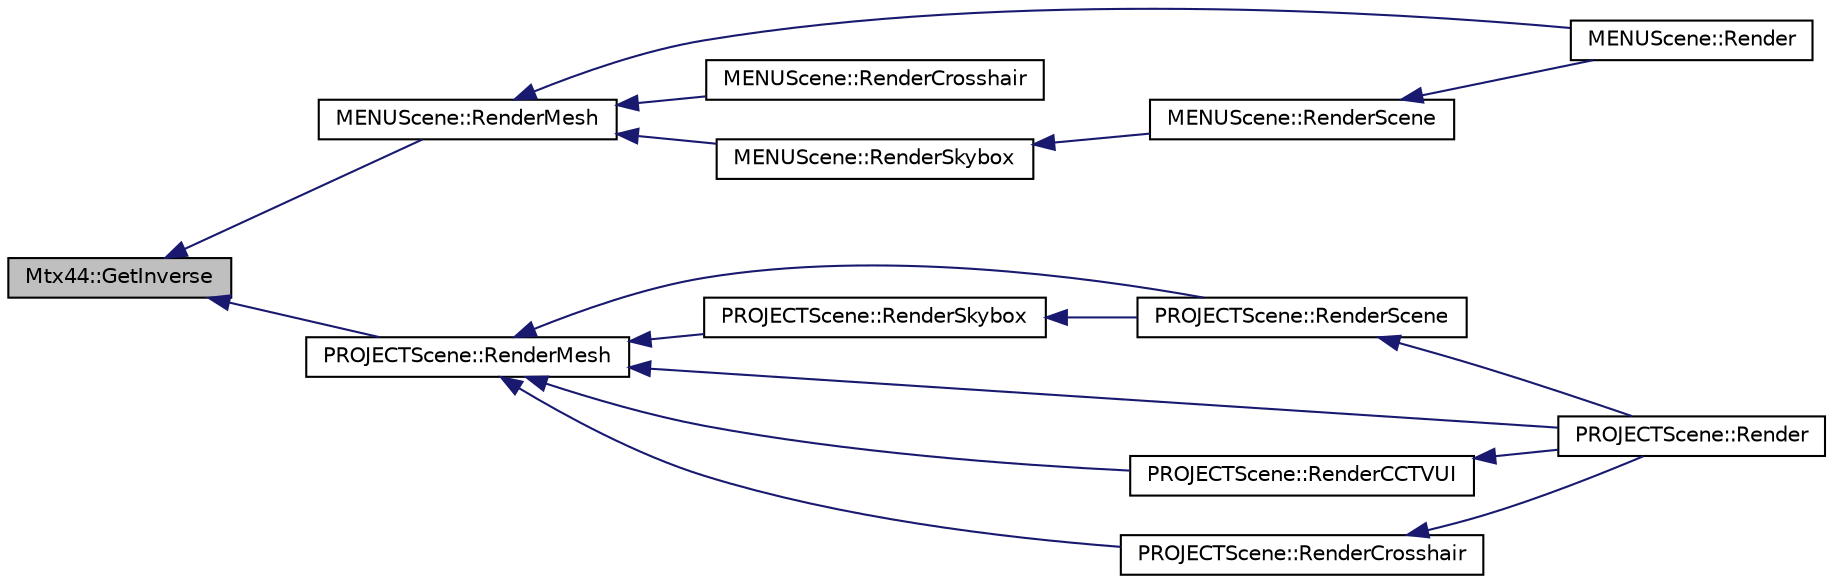 digraph "Mtx44::GetInverse"
{
  bgcolor="transparent";
  edge [fontname="Helvetica",fontsize="10",labelfontname="Helvetica",labelfontsize="10"];
  node [fontname="Helvetica",fontsize="10",shape=record];
  rankdir="LR";
  Node1 [label="Mtx44::GetInverse",height=0.2,width=0.4,color="black", fillcolor="grey75", style="filled", fontcolor="black"];
  Node1 -> Node2 [dir="back",color="midnightblue",fontsize="10",style="solid",fontname="Helvetica"];
  Node2 [label="MENUScene::RenderMesh",height=0.2,width=0.4,color="black",URL="$classMENUScene.html#a55b339ec6b3c56b131ae2abef630e486",tooltip="Render Mesh. "];
  Node2 -> Node3 [dir="back",color="midnightblue",fontsize="10",style="solid",fontname="Helvetica"];
  Node3 [label="MENUScene::Render",height=0.2,width=0.4,color="black",URL="$classMENUScene.html#a14c0bfb1f360fd99dbc81b66ea2dcc84",tooltip="Render. "];
  Node2 -> Node4 [dir="back",color="midnightblue",fontsize="10",style="solid",fontname="Helvetica"];
  Node4 [label="MENUScene::RenderCrosshair",height=0.2,width=0.4,color="black",URL="$classMENUScene.html#ac52b70e8fce47718a21cf3ea49df54e0",tooltip="Render Crosshair. "];
  Node2 -> Node5 [dir="back",color="midnightblue",fontsize="10",style="solid",fontname="Helvetica"];
  Node5 [label="MENUScene::RenderSkybox",height=0.2,width=0.4,color="black",URL="$classMENUScene.html#ac3d9413ea361c863b6751865c161c566",tooltip="Rendering the skybox. "];
  Node5 -> Node6 [dir="back",color="midnightblue",fontsize="10",style="solid",fontname="Helvetica"];
  Node6 [label="MENUScene::RenderScene",height=0.2,width=0.4,color="black",URL="$classMENUScene.html#aa99998fe147d747f2515df88b37cb193",tooltip="Render. "];
  Node6 -> Node3 [dir="back",color="midnightblue",fontsize="10",style="solid",fontname="Helvetica"];
  Node1 -> Node7 [dir="back",color="midnightblue",fontsize="10",style="solid",fontname="Helvetica"];
  Node7 [label="PROJECTScene::RenderMesh",height=0.2,width=0.4,color="black",URL="$classPROJECTScene.html#ad90e22caf99ed67cf46eaae3e2d3985a"];
  Node7 -> Node8 [dir="back",color="midnightblue",fontsize="10",style="solid",fontname="Helvetica"];
  Node8 [label="PROJECTScene::RenderScene",height=0.2,width=0.4,color="black",URL="$classPROJECTScene.html#ab65b60700be67645ec699984ff933671",tooltip="RenderScene() "];
  Node8 -> Node9 [dir="back",color="midnightblue",fontsize="10",style="solid",fontname="Helvetica"];
  Node9 [label="PROJECTScene::Render",height=0.2,width=0.4,color="black",URL="$classPROJECTScene.html#a67fe944ad8dbaf81cedfb07cff9b860c",tooltip="Render. "];
  Node7 -> Node10 [dir="back",color="midnightblue",fontsize="10",style="solid",fontname="Helvetica"];
  Node10 [label="PROJECTScene::RenderCCTVUI",height=0.2,width=0.4,color="black",URL="$classPROJECTScene.html#a7c3b56602297ce78f95689c76362bb54",tooltip="RenderCCTV UI. "];
  Node10 -> Node9 [dir="back",color="midnightblue",fontsize="10",style="solid",fontname="Helvetica"];
  Node7 -> Node9 [dir="back",color="midnightblue",fontsize="10",style="solid",fontname="Helvetica"];
  Node7 -> Node11 [dir="back",color="midnightblue",fontsize="10",style="solid",fontname="Helvetica"];
  Node11 [label="PROJECTScene::RenderSkybox",height=0.2,width=0.4,color="black",URL="$classPROJECTScene.html#adecedcaac36983da66e11a8cf737ff54"];
  Node11 -> Node8 [dir="back",color="midnightblue",fontsize="10",style="solid",fontname="Helvetica"];
  Node7 -> Node12 [dir="back",color="midnightblue",fontsize="10",style="solid",fontname="Helvetica"];
  Node12 [label="PROJECTScene::RenderCrosshair",height=0.2,width=0.4,color="black",URL="$classPROJECTScene.html#a15fd59cfa9012c99a21f3dc5d269746c"];
  Node12 -> Node9 [dir="back",color="midnightblue",fontsize="10",style="solid",fontname="Helvetica"];
}
